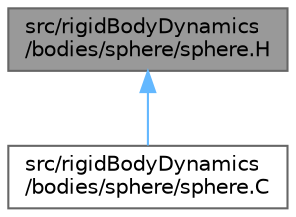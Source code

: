 digraph "src/rigidBodyDynamics/bodies/sphere/sphere.H"
{
 // LATEX_PDF_SIZE
  bgcolor="transparent";
  edge [fontname=Helvetica,fontsize=10,labelfontname=Helvetica,labelfontsize=10];
  node [fontname=Helvetica,fontsize=10,shape=box,height=0.2,width=0.4];
  Node1 [id="Node000001",label="src/rigidBodyDynamics\l/bodies/sphere/sphere.H",height=0.2,width=0.4,color="gray40", fillcolor="grey60", style="filled", fontcolor="black",tooltip=" "];
  Node1 -> Node2 [id="edge1_Node000001_Node000002",dir="back",color="steelblue1",style="solid",tooltip=" "];
  Node2 [id="Node000002",label="src/rigidBodyDynamics\l/bodies/sphere/sphere.C",height=0.2,width=0.4,color="grey40", fillcolor="white", style="filled",URL="$sphere_8C.html",tooltip=" "];
}
